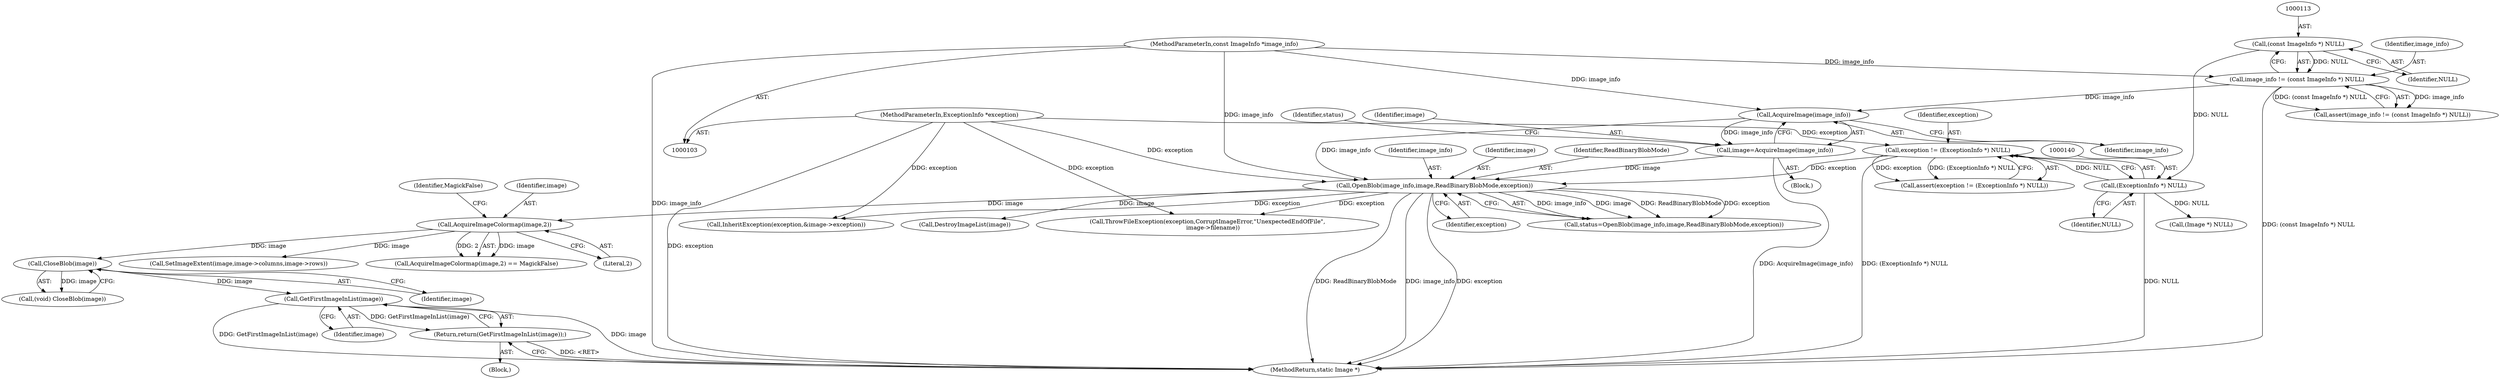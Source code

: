 digraph "0_ImageMagick_f6e9d0d9955e85bdd7540b251cd50d598dacc5e6_17@pointer" {
"1000285" [label="(Call,GetFirstImageInList(image))"];
"1000282" [label="(Call,CloseBlob(image))"];
"1000206" [label="(Call,AcquireImageColormap(image,2))"];
"1000154" [label="(Call,OpenBlob(image_info,image,ReadBinaryBlobMode,exception))"];
"1000150" [label="(Call,AcquireImage(image_info))"];
"1000110" [label="(Call,image_info != (const ImageInfo *) NULL)"];
"1000104" [label="(MethodParameterIn,const ImageInfo *image_info)"];
"1000112" [label="(Call,(const ImageInfo *) NULL)"];
"1000148" [label="(Call,image=AcquireImage(image_info))"];
"1000137" [label="(Call,exception != (ExceptionInfo *) NULL)"];
"1000105" [label="(MethodParameterIn,ExceptionInfo *exception)"];
"1000139" [label="(Call,(ExceptionInfo *) NULL)"];
"1000284" [label="(Return,return(GetFirstImageInList(image));)"];
"1000209" [label="(Identifier,MagickFalse)"];
"1000283" [label="(Identifier,image)"];
"1000289" [label="(Call,SetImageExtent(image,image->columns,image->rows))"];
"1000156" [label="(Identifier,image)"];
"1000114" [label="(Identifier,NULL)"];
"1000280" [label="(Call,(void) CloseBlob(image))"];
"1000137" [label="(Call,exception != (ExceptionInfo *) NULL)"];
"1000279" [label="(Block,)"];
"1000285" [label="(Call,GetFirstImageInList(image))"];
"1000150" [label="(Call,AcquireImage(image_info))"];
"1000141" [label="(Identifier,NULL)"];
"1000286" [label="(Identifier,image)"];
"1000152" [label="(Call,status=OpenBlob(image_info,image,ReadBinaryBlobMode,exception))"];
"1000155" [label="(Identifier,image_info)"];
"1000166" [label="(Call,DestroyImageList(image))"];
"1000105" [label="(MethodParameterIn,ExceptionInfo *exception)"];
"1000110" [label="(Call,image_info != (const ImageInfo *) NULL)"];
"1000327" [label="(Call,ThrowFileException(exception,CorruptImageError,\"UnexpectedEndOfFile\",\n      image->filename))"];
"1000138" [label="(Identifier,exception)"];
"1000157" [label="(Identifier,ReadBinaryBlobMode)"];
"1000341" [label="(MethodReturn,static Image *)"];
"1000205" [label="(Call,AcquireImageColormap(image,2) == MagickFalse)"];
"1000302" [label="(Call,InheritException(exception,&image->exception))"];
"1000106" [label="(Block,)"];
"1000112" [label="(Call,(const ImageInfo *) NULL)"];
"1000111" [label="(Identifier,image_info)"];
"1000169" [label="(Call,(Image *) NULL)"];
"1000139" [label="(Call,(ExceptionInfo *) NULL)"];
"1000284" [label="(Return,return(GetFirstImageInList(image));)"];
"1000282" [label="(Call,CloseBlob(image))"];
"1000158" [label="(Identifier,exception)"];
"1000206" [label="(Call,AcquireImageColormap(image,2))"];
"1000148" [label="(Call,image=AcquireImage(image_info))"];
"1000149" [label="(Identifier,image)"];
"1000153" [label="(Identifier,status)"];
"1000109" [label="(Call,assert(image_info != (const ImageInfo *) NULL))"];
"1000154" [label="(Call,OpenBlob(image_info,image,ReadBinaryBlobMode,exception))"];
"1000208" [label="(Literal,2)"];
"1000104" [label="(MethodParameterIn,const ImageInfo *image_info)"];
"1000151" [label="(Identifier,image_info)"];
"1000207" [label="(Identifier,image)"];
"1000136" [label="(Call,assert(exception != (ExceptionInfo *) NULL))"];
"1000285" -> "1000284"  [label="AST: "];
"1000285" -> "1000286"  [label="CFG: "];
"1000286" -> "1000285"  [label="AST: "];
"1000284" -> "1000285"  [label="CFG: "];
"1000285" -> "1000341"  [label="DDG: image"];
"1000285" -> "1000341"  [label="DDG: GetFirstImageInList(image)"];
"1000285" -> "1000284"  [label="DDG: GetFirstImageInList(image)"];
"1000282" -> "1000285"  [label="DDG: image"];
"1000282" -> "1000280"  [label="AST: "];
"1000282" -> "1000283"  [label="CFG: "];
"1000283" -> "1000282"  [label="AST: "];
"1000280" -> "1000282"  [label="CFG: "];
"1000282" -> "1000280"  [label="DDG: image"];
"1000206" -> "1000282"  [label="DDG: image"];
"1000206" -> "1000205"  [label="AST: "];
"1000206" -> "1000208"  [label="CFG: "];
"1000207" -> "1000206"  [label="AST: "];
"1000208" -> "1000206"  [label="AST: "];
"1000209" -> "1000206"  [label="CFG: "];
"1000206" -> "1000205"  [label="DDG: image"];
"1000206" -> "1000205"  [label="DDG: 2"];
"1000154" -> "1000206"  [label="DDG: image"];
"1000206" -> "1000289"  [label="DDG: image"];
"1000154" -> "1000152"  [label="AST: "];
"1000154" -> "1000158"  [label="CFG: "];
"1000155" -> "1000154"  [label="AST: "];
"1000156" -> "1000154"  [label="AST: "];
"1000157" -> "1000154"  [label="AST: "];
"1000158" -> "1000154"  [label="AST: "];
"1000152" -> "1000154"  [label="CFG: "];
"1000154" -> "1000341"  [label="DDG: ReadBinaryBlobMode"];
"1000154" -> "1000341"  [label="DDG: image_info"];
"1000154" -> "1000341"  [label="DDG: exception"];
"1000154" -> "1000152"  [label="DDG: image_info"];
"1000154" -> "1000152"  [label="DDG: image"];
"1000154" -> "1000152"  [label="DDG: ReadBinaryBlobMode"];
"1000154" -> "1000152"  [label="DDG: exception"];
"1000150" -> "1000154"  [label="DDG: image_info"];
"1000104" -> "1000154"  [label="DDG: image_info"];
"1000148" -> "1000154"  [label="DDG: image"];
"1000137" -> "1000154"  [label="DDG: exception"];
"1000105" -> "1000154"  [label="DDG: exception"];
"1000154" -> "1000166"  [label="DDG: image"];
"1000154" -> "1000302"  [label="DDG: exception"];
"1000154" -> "1000327"  [label="DDG: exception"];
"1000150" -> "1000148"  [label="AST: "];
"1000150" -> "1000151"  [label="CFG: "];
"1000151" -> "1000150"  [label="AST: "];
"1000148" -> "1000150"  [label="CFG: "];
"1000150" -> "1000148"  [label="DDG: image_info"];
"1000110" -> "1000150"  [label="DDG: image_info"];
"1000104" -> "1000150"  [label="DDG: image_info"];
"1000110" -> "1000109"  [label="AST: "];
"1000110" -> "1000112"  [label="CFG: "];
"1000111" -> "1000110"  [label="AST: "];
"1000112" -> "1000110"  [label="AST: "];
"1000109" -> "1000110"  [label="CFG: "];
"1000110" -> "1000341"  [label="DDG: (const ImageInfo *) NULL"];
"1000110" -> "1000109"  [label="DDG: image_info"];
"1000110" -> "1000109"  [label="DDG: (const ImageInfo *) NULL"];
"1000104" -> "1000110"  [label="DDG: image_info"];
"1000112" -> "1000110"  [label="DDG: NULL"];
"1000104" -> "1000103"  [label="AST: "];
"1000104" -> "1000341"  [label="DDG: image_info"];
"1000112" -> "1000114"  [label="CFG: "];
"1000113" -> "1000112"  [label="AST: "];
"1000114" -> "1000112"  [label="AST: "];
"1000112" -> "1000139"  [label="DDG: NULL"];
"1000148" -> "1000106"  [label="AST: "];
"1000149" -> "1000148"  [label="AST: "];
"1000153" -> "1000148"  [label="CFG: "];
"1000148" -> "1000341"  [label="DDG: AcquireImage(image_info)"];
"1000137" -> "1000136"  [label="AST: "];
"1000137" -> "1000139"  [label="CFG: "];
"1000138" -> "1000137"  [label="AST: "];
"1000139" -> "1000137"  [label="AST: "];
"1000136" -> "1000137"  [label="CFG: "];
"1000137" -> "1000341"  [label="DDG: (ExceptionInfo *) NULL"];
"1000137" -> "1000136"  [label="DDG: exception"];
"1000137" -> "1000136"  [label="DDG: (ExceptionInfo *) NULL"];
"1000105" -> "1000137"  [label="DDG: exception"];
"1000139" -> "1000137"  [label="DDG: NULL"];
"1000105" -> "1000103"  [label="AST: "];
"1000105" -> "1000341"  [label="DDG: exception"];
"1000105" -> "1000302"  [label="DDG: exception"];
"1000105" -> "1000327"  [label="DDG: exception"];
"1000139" -> "1000141"  [label="CFG: "];
"1000140" -> "1000139"  [label="AST: "];
"1000141" -> "1000139"  [label="AST: "];
"1000139" -> "1000341"  [label="DDG: NULL"];
"1000139" -> "1000169"  [label="DDG: NULL"];
"1000284" -> "1000279"  [label="AST: "];
"1000341" -> "1000284"  [label="CFG: "];
"1000284" -> "1000341"  [label="DDG: <RET>"];
}
